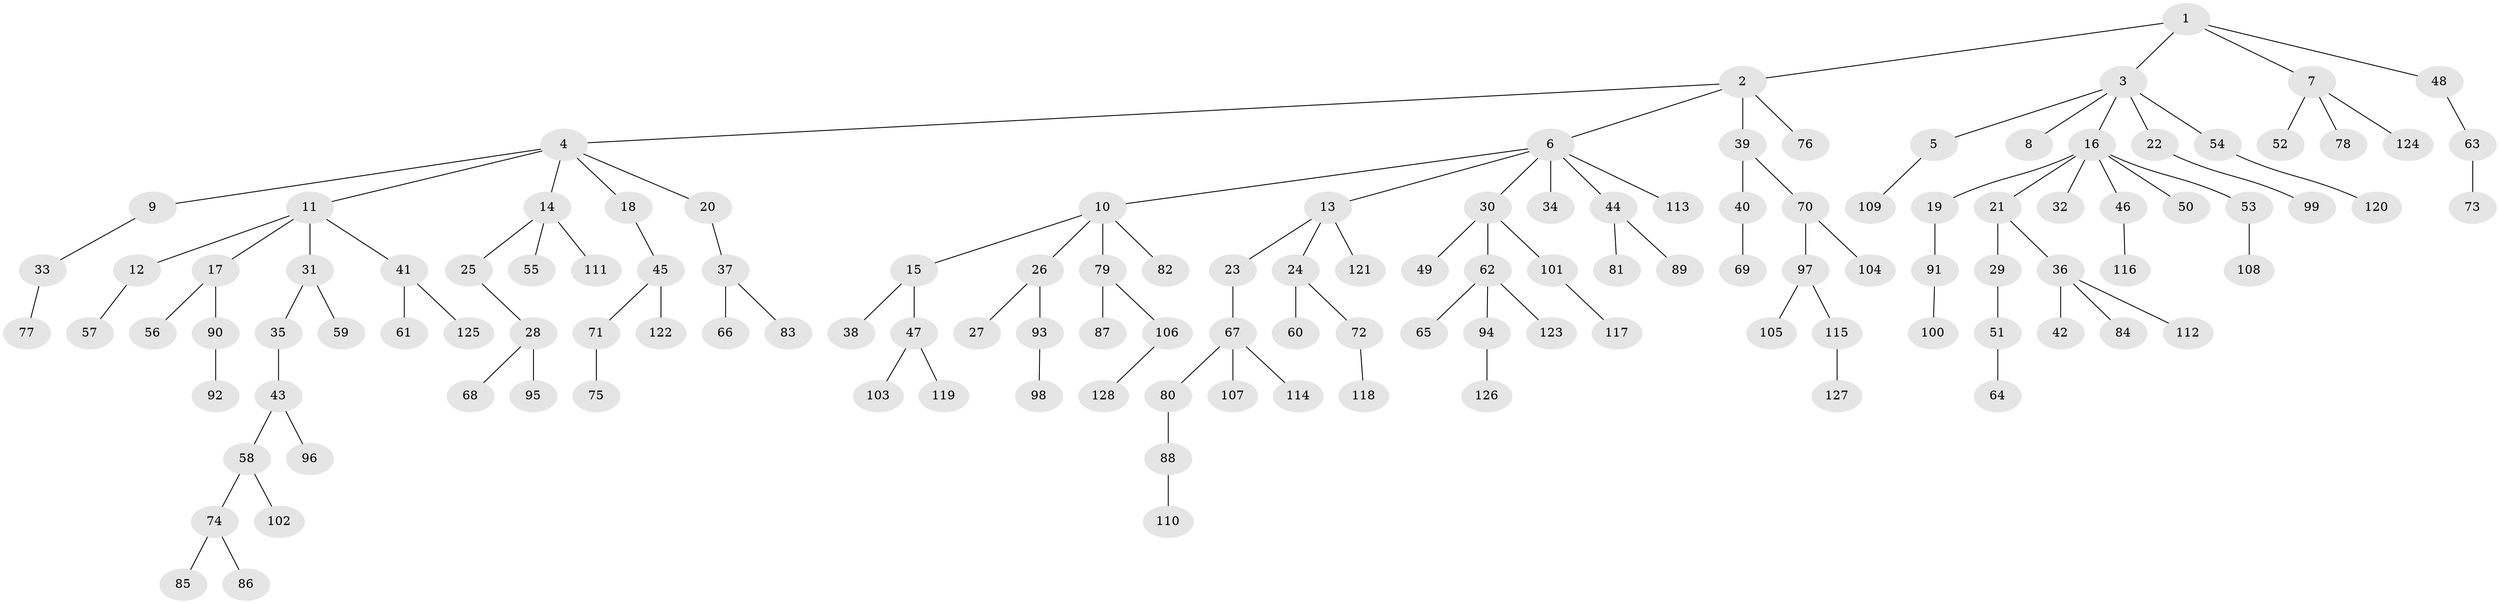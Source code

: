 // coarse degree distribution, {3: 0.07692307692307693, 4: 0.10256410256410256, 5: 0.05128205128205128, 1: 0.48717948717948717, 2: 0.28205128205128205}
// Generated by graph-tools (version 1.1) at 2025/51/03/04/25 22:51:39]
// undirected, 128 vertices, 127 edges
graph export_dot {
  node [color=gray90,style=filled];
  1;
  2;
  3;
  4;
  5;
  6;
  7;
  8;
  9;
  10;
  11;
  12;
  13;
  14;
  15;
  16;
  17;
  18;
  19;
  20;
  21;
  22;
  23;
  24;
  25;
  26;
  27;
  28;
  29;
  30;
  31;
  32;
  33;
  34;
  35;
  36;
  37;
  38;
  39;
  40;
  41;
  42;
  43;
  44;
  45;
  46;
  47;
  48;
  49;
  50;
  51;
  52;
  53;
  54;
  55;
  56;
  57;
  58;
  59;
  60;
  61;
  62;
  63;
  64;
  65;
  66;
  67;
  68;
  69;
  70;
  71;
  72;
  73;
  74;
  75;
  76;
  77;
  78;
  79;
  80;
  81;
  82;
  83;
  84;
  85;
  86;
  87;
  88;
  89;
  90;
  91;
  92;
  93;
  94;
  95;
  96;
  97;
  98;
  99;
  100;
  101;
  102;
  103;
  104;
  105;
  106;
  107;
  108;
  109;
  110;
  111;
  112;
  113;
  114;
  115;
  116;
  117;
  118;
  119;
  120;
  121;
  122;
  123;
  124;
  125;
  126;
  127;
  128;
  1 -- 2;
  1 -- 3;
  1 -- 7;
  1 -- 48;
  2 -- 4;
  2 -- 6;
  2 -- 39;
  2 -- 76;
  3 -- 5;
  3 -- 8;
  3 -- 16;
  3 -- 22;
  3 -- 54;
  4 -- 9;
  4 -- 11;
  4 -- 14;
  4 -- 18;
  4 -- 20;
  5 -- 109;
  6 -- 10;
  6 -- 13;
  6 -- 30;
  6 -- 34;
  6 -- 44;
  6 -- 113;
  7 -- 52;
  7 -- 78;
  7 -- 124;
  9 -- 33;
  10 -- 15;
  10 -- 26;
  10 -- 79;
  10 -- 82;
  11 -- 12;
  11 -- 17;
  11 -- 31;
  11 -- 41;
  12 -- 57;
  13 -- 23;
  13 -- 24;
  13 -- 121;
  14 -- 25;
  14 -- 55;
  14 -- 111;
  15 -- 38;
  15 -- 47;
  16 -- 19;
  16 -- 21;
  16 -- 32;
  16 -- 46;
  16 -- 50;
  16 -- 53;
  17 -- 56;
  17 -- 90;
  18 -- 45;
  19 -- 91;
  20 -- 37;
  21 -- 29;
  21 -- 36;
  22 -- 99;
  23 -- 67;
  24 -- 60;
  24 -- 72;
  25 -- 28;
  26 -- 27;
  26 -- 93;
  28 -- 68;
  28 -- 95;
  29 -- 51;
  30 -- 49;
  30 -- 62;
  30 -- 101;
  31 -- 35;
  31 -- 59;
  33 -- 77;
  35 -- 43;
  36 -- 42;
  36 -- 84;
  36 -- 112;
  37 -- 66;
  37 -- 83;
  39 -- 40;
  39 -- 70;
  40 -- 69;
  41 -- 61;
  41 -- 125;
  43 -- 58;
  43 -- 96;
  44 -- 81;
  44 -- 89;
  45 -- 71;
  45 -- 122;
  46 -- 116;
  47 -- 103;
  47 -- 119;
  48 -- 63;
  51 -- 64;
  53 -- 108;
  54 -- 120;
  58 -- 74;
  58 -- 102;
  62 -- 65;
  62 -- 94;
  62 -- 123;
  63 -- 73;
  67 -- 80;
  67 -- 107;
  67 -- 114;
  70 -- 97;
  70 -- 104;
  71 -- 75;
  72 -- 118;
  74 -- 85;
  74 -- 86;
  79 -- 87;
  79 -- 106;
  80 -- 88;
  88 -- 110;
  90 -- 92;
  91 -- 100;
  93 -- 98;
  94 -- 126;
  97 -- 105;
  97 -- 115;
  101 -- 117;
  106 -- 128;
  115 -- 127;
}

